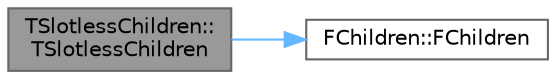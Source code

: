 digraph "TSlotlessChildren::TSlotlessChildren"
{
 // INTERACTIVE_SVG=YES
 // LATEX_PDF_SIZE
  bgcolor="transparent";
  edge [fontname=Helvetica,fontsize=10,labelfontname=Helvetica,labelfontsize=10];
  node [fontname=Helvetica,fontsize=10,shape=box,height=0.2,width=0.4];
  rankdir="LR";
  Node1 [id="Node000001",label="TSlotlessChildren::\lTSlotlessChildren",height=0.2,width=0.4,color="gray40", fillcolor="grey60", style="filled", fontcolor="black",tooltip=" "];
  Node1 -> Node2 [id="edge1_Node000001_Node000002",color="steelblue1",style="solid",tooltip=" "];
  Node2 [id="Node000002",label="FChildren::FChildren",height=0.2,width=0.4,color="grey40", fillcolor="white", style="filled",URL="$d9/d92/classFChildren.html#a22c86f8a0b7b57bc5d554a20f6b93991",tooltip=" "];
}
